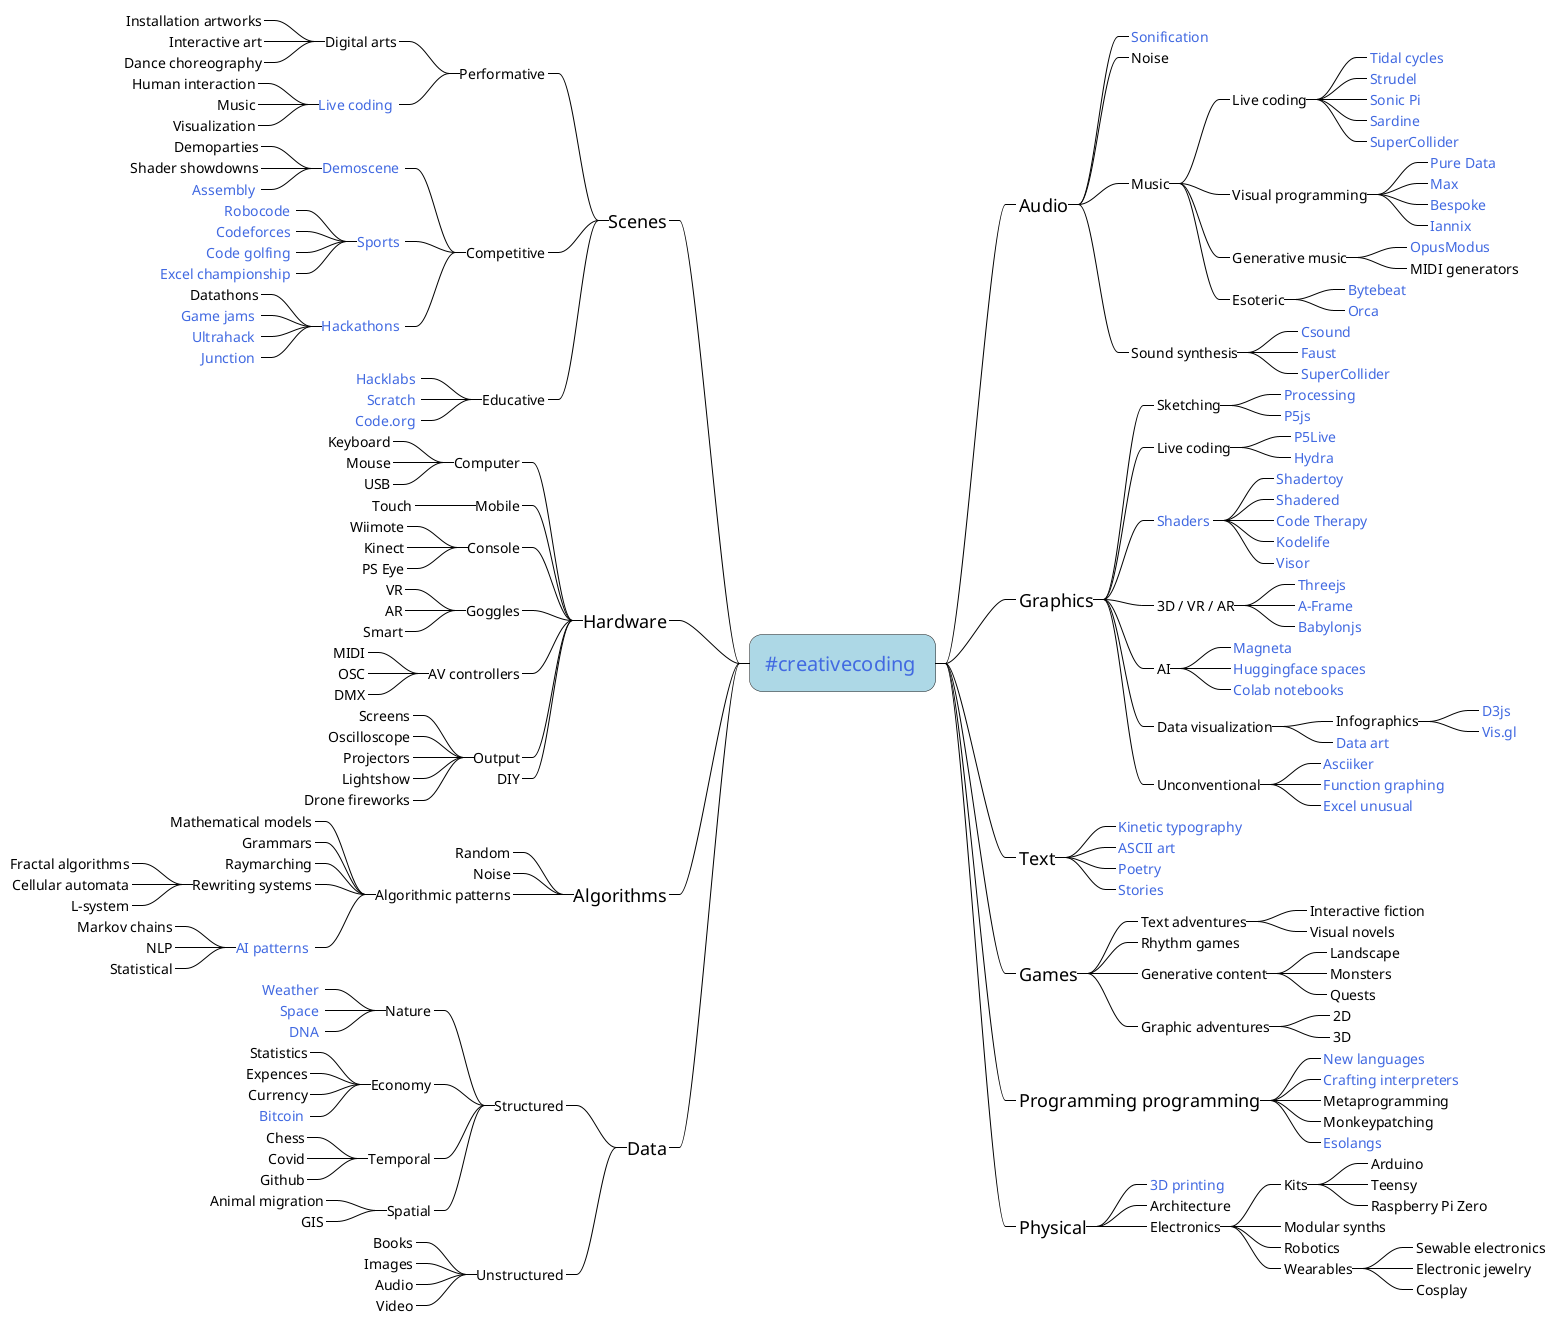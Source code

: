 @startmindmap
<style>
mindmapDiagram 
{
  node {
    Margin 25
    Padding 15
    LineThickness 0.5
    FontName Consolas
  }
  node {
    :depth(0) {
      FontSize 20
    }
    :depth(1) {
      FontSize 18
    }
  }
  boxless {
    Margin 15
    FontColor Black
  }
  arrow {
    Maring 100
    LineStyle 0
    LineThickness 1.0
    LineColor Black
  }
  .center {
    HyperlinkColor RoyalBlue
    BackgroundColor lightblue
    HyperlinkUnderlineThickness 0
    HyperlinkUnderline false
  }
  .link {
    Padding 15
    HyperlinkColor RoyalBlue
    HyperlinkUnderlineThickness 0
    HyperlinkUnderline false
  }
}
</style>

* [[https://github.com/terkelg/awesome-creative-coding #creativecoding]] <<center>>

**_ Audio
***_ [[https://sonification.design/ Sonification]] <<link>>
***_ Noise
***_ Music
****_ Live coding
*****_ [[https://tidalcycles.org/ Tidal cycles]] <<link>>
*****_ [[https://strudel.tidalcycles.org/ Strudel]] <<link>>
*****_ [[https://sonic-pi.net/ Sonic Pi]] <<link>>
*****_ [[https://sardine.raphaelforment.fr/ Sardine]] <<link>>
*****_ [[https://supercollider.github.io/ SuperCollider]] <<link>>
****_ Visual programming
*****_ [[https://puredata.info/ Pure Data]] <<link>>
*****_ [[https://cycling74.com/products/max Max]] <<link>>
*****_ [[https://www.bespokesynth.com/ Bespoke]] <<link>>
*****_ [[https://www.iannix.org/en/whatisiannix/ Iannix]] <<link>>
****_ Generative music
*****_ [[https://opusmodus.com/ OpusModus]] <<link>>
*****_ MIDI generators
****_ Esoteric
*****_ [[https://dollchan.net/bytebeat/ Bytebeat]] <<link>>
*****_ [[https://hundredrabbits.itch.io/orca Orca]] <<link>>

***_ Sound synthesis
****_ [[https://csound.com/ Csound]] <<link>>
****_ [[https://faust.grame.fr/ Faust]] <<link>>
****_ [[https://supercollider.github.io/ SuperCollider]] <<link>>

**_ Graphics
***_ Sketching
****_ [[https://processing.org/ Processing]] <<link>>
****_ [[https://p5js.org/ P5js]] <<link>>
***_ Live coding
****_ [[https://teddavis.org/p5live P5Live]] <<link>>
****_ [[https://hydra.ojack.xyz/ Hydra]] <<link>>
***_ [[https://thebookofshaders.com/{What are shaders?} Shaders]] <<link>>
****_ [[https://www.shadertoy.com/ Shadertoy]] <<link>>
****_ [[https://shadered.org/ Shadered]] <<link>>
****_ [[https://thecodetherapy.com/ Code Therapy]] <<link>>
****_ [[https://hexler.net/kodelife Kodelife]] <<link>>
****_ [[https://www.visor.live/ Visor]] <<link>>
***_ 3D / VR / AR
****_ [[https://threejs.org/ Threejs]] <<link>>
****_ [[https://aframe.io/ A-Frame]] <<link>>
****_ [[https://playground.babylonjs.com/ Babylonjs]] <<link>>
***_ AI
****_ [[https://magenta.tensorflow.org/demos Magneta]] <<link>>
****_ [[https://huggingface.co/spaces/ Huggingface spaces]] <<link>>
****_ [[https://github.com/amrzv/awesome-colab-notebooks Colab notebooks]] <<link>>

***_  Data visualization
****_ Infographics
*****_ [[https://d3js.org/ D3js]] <<link>>
*****_ [[https://vis.gl/frameworks Vis.gl]] <<link>>
****_ [[https://www.ted.com/playlists/201/art_from_data Data art]] <<link>>
***_ Unconventional
****_ [[https://asciicker.com/ Asciiker]] <<link>>
****_ [[https://github.com/harry7557558/spirula Function graphing]] <<link>>
****_ [[https://excelunusual.com/ Excel unusual]] <<link>>

**_ Text
***_ [[https://timrodenbroeker.de/processing-tutorial-kinetic-typography-1 Kinetic typography]] <<link>>
***_ [[https://play.ertdfgcvb.xyz/ ASCII art]] <<link>>
***_ [[https://github.com/coreybobco/generativepoetry-py Poetry]] <<link>>
***_ [[https://nanogenmo.github.io/ Stories]] <<link>>

**_ Games
***_ Text adventures
****_ Interactive fiction
****_ Visual novels
***_ Rhythm games
***_ Generative content
****_ Landscape
****_ Monsters
****_ Quests
***_ Graphic adventures
****_ 2D
****_ 3D

**_ Programming programming
***_ [[https://eloquentjavascript.net/12_language.html New languages]] <<link>>
***_ [[http://craftinginterpreters.com/ Crafting interpreters]] <<link>>
***_ Metaprogramming
***_ Monkeypatching
***_ [[https://esolangs.org/wiki/Main_Page Esolangs]] <<link>>

**_ Physical
***_ [[https://xyzdims.com/2023/02/09/3d-printing-parametric-generative-3d-infill-geometries/ 3D printing]] <<link>>
***_ Architecture
***_ Electronics
****_ Kits
*****_ Arduino
*****_ Teensy
*****_ Raspberry Pi Zero
****_ Modular synths
****_ Robotics
****_ Wearables
*****_ Sewable electronics
*****_ Electronic jewelry
*****_ Cosplay

--_ Scenes

---_ Performative
----_ Digital arts
-----_ Installation artworks
-----_ Interactive art
-----_ Dance choreography
----_ [[https://github.com/toplap/awesome-livecoding Live coding]] <<link>>
-----_ Human interaction
-----_ Music
-----_ Visualization

---_ Competitive
----_ [[https://github.com/psykon/awesome-demoscene Demoscene]] <<link>>
-----_ Demoparties
-----_ Shader showdowns
-----_ [[https://assembly.org/en Assembly]] <<link>>
----_ [[https://github.com/lnishan/awesome-competitive-programming Sports]] <<link>>
-----_ [[https://robocode.sourceforge.io/ Robocode]] <<link>>
-----_ [[https://codeforces.com/ Codeforces]] <<link>>
-----_ [[https://codegolf.stackexchange.com/ Code golfing]] <<link>>
-----_ [[https://www.fmworldcup.com/ Excel championship]] <<link>>
----_ [[https://hackathon.guide/ Hackathons]] <<link>>
-----_ Datathons
-----_ [[https://www.finnishgamejam.com/ Game jams]] <<link>>
-----_ [[https://ultrahack.org/ Ultrahack]] <<link>>
-----_ [[https://www.hackjunction.com/ Junction]] <<link>>

---_ Educative
----_ [[https://hacklab.fi/index_en.html Hacklabs]] <<link>>
----_ [[https://scratch.mit.edu/ Scratch]] <<link>>
----_ [[https://code.org/ Code.org]] <<link>>

--_ Hardware
---_ Computer
----_ Keyboard
----_ Mouse
----_ USB
---_ Mobile
----_ Touch
---_ Console
----_ Wiimote
----_ Kinect
----_ PS Eye
---_ Goggles
----_ VR
----_ AR
----_ Smart
---_ AV controllers
----_ MIDI
----_ OSC
----_ DMX
---_ Output
----_ Screens
----_ Oscilloscope
----_ Projectors
----_ Lightshow
----_ Drone fireworks
---_ DIY

--_ Algorithms
---_ Random
---_ Noise
---_ Algorithmic patterns
----_ Mathematical models
----_ Grammars
----_ Raymarching
----_ Rewriting systems
-----_ Fractal algorithms
-----_ Cellular automata
-----_ L-system
----_ [[https://theresanaiforthat.com/ AI patterns]] <<link>>
-----_ Markov chains
-----_ NLP
-----_ Statistical

--_ Data
---_ Structured
----_ Nature
-----_ [[https://www.ableton.com/en/blog/sound-the-alarm-data-sonification-as-a-tool-for-climate-action/ Weather]] <<link>>
-----_ [[https://www.system-sounds.com/ Space]] <<link>>
-----_ [[https://en.wikipedia.org/wiki/Protein_music DNA]] <<link>>
----_ Economy
-----_ Statistics
-----_ Expences
-----_ Currency
-----_ [[https://www.bitlisten.com/ Bitcoin]] <<link>>
----_ Temporal
-----_ Chess
-----_ Covid
-----_ Github
----_ Spatial
-----_ Animal migration
-----_ GIS
---_ Unstructured
----_ Books
----_ Images
----_ Audio
----_ Video
@endmindmap